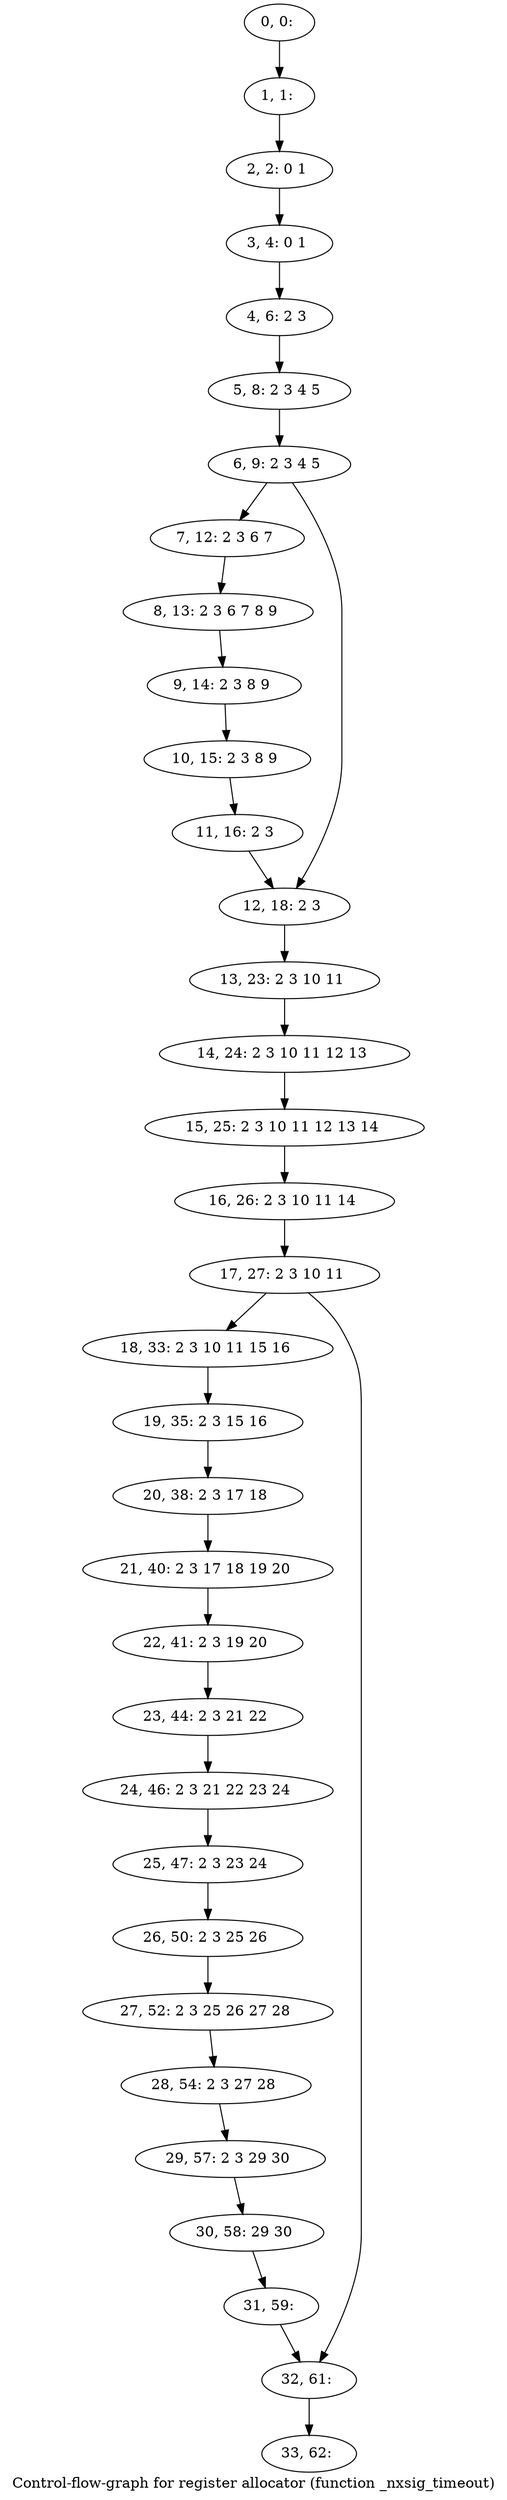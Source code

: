 digraph G {
graph [label="Control-flow-graph for register allocator (function _nxsig_timeout)"]
0[label="0, 0: "];
1[label="1, 1: "];
2[label="2, 2: 0 1 "];
3[label="3, 4: 0 1 "];
4[label="4, 6: 2 3 "];
5[label="5, 8: 2 3 4 5 "];
6[label="6, 9: 2 3 4 5 "];
7[label="7, 12: 2 3 6 7 "];
8[label="8, 13: 2 3 6 7 8 9 "];
9[label="9, 14: 2 3 8 9 "];
10[label="10, 15: 2 3 8 9 "];
11[label="11, 16: 2 3 "];
12[label="12, 18: 2 3 "];
13[label="13, 23: 2 3 10 11 "];
14[label="14, 24: 2 3 10 11 12 13 "];
15[label="15, 25: 2 3 10 11 12 13 14 "];
16[label="16, 26: 2 3 10 11 14 "];
17[label="17, 27: 2 3 10 11 "];
18[label="18, 33: 2 3 10 11 15 16 "];
19[label="19, 35: 2 3 15 16 "];
20[label="20, 38: 2 3 17 18 "];
21[label="21, 40: 2 3 17 18 19 20 "];
22[label="22, 41: 2 3 19 20 "];
23[label="23, 44: 2 3 21 22 "];
24[label="24, 46: 2 3 21 22 23 24 "];
25[label="25, 47: 2 3 23 24 "];
26[label="26, 50: 2 3 25 26 "];
27[label="27, 52: 2 3 25 26 27 28 "];
28[label="28, 54: 2 3 27 28 "];
29[label="29, 57: 2 3 29 30 "];
30[label="30, 58: 29 30 "];
31[label="31, 59: "];
32[label="32, 61: "];
33[label="33, 62: "];
0->1 ;
1->2 ;
2->3 ;
3->4 ;
4->5 ;
5->6 ;
6->7 ;
6->12 ;
7->8 ;
8->9 ;
9->10 ;
10->11 ;
11->12 ;
12->13 ;
13->14 ;
14->15 ;
15->16 ;
16->17 ;
17->18 ;
17->32 ;
18->19 ;
19->20 ;
20->21 ;
21->22 ;
22->23 ;
23->24 ;
24->25 ;
25->26 ;
26->27 ;
27->28 ;
28->29 ;
29->30 ;
30->31 ;
31->32 ;
32->33 ;
}

